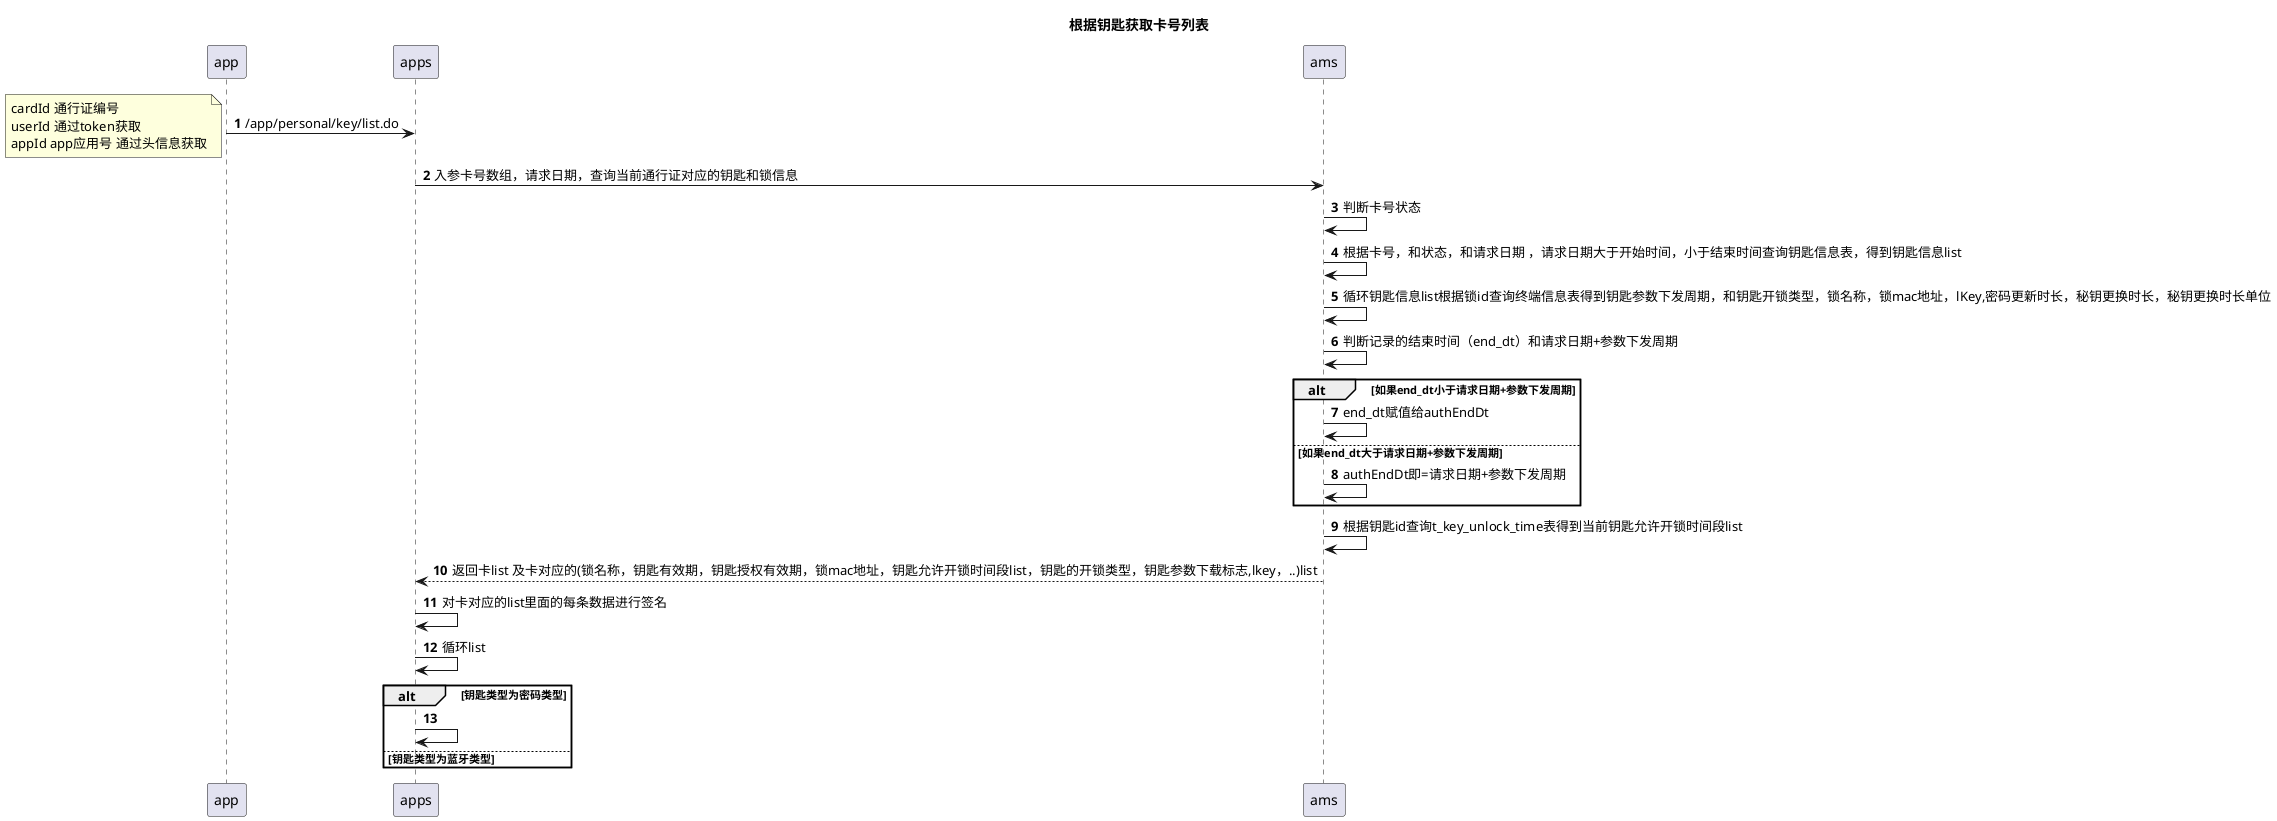 @startuml
title:根据钥匙获取卡号列表
autonumber
app->apps:/app/personal/key/list.do
note left:cardId 通行证编号\nuserId 通过token获取\nappId app应用号 通过头信息获取
apps->ams:入参卡号数组，请求日期，查询当前通行证对应的钥匙和锁信息
ams->ams:判断卡号状态
ams->ams:根据卡号，和状态，和请求日期 ，请求日期大于开始时间，小于结束时间查询钥匙信息表，得到钥匙信息list
ams->ams:循环钥匙信息list根据锁id查询终端信息表得到钥匙参数下发周期，和钥匙开锁类型，锁名称，锁mac地址，lKey,密码更新时长，秘钥更换时长，秘钥更换时长单位
ams->ams:判断记录的结束时间（end_dt）和请求日期+参数下发周期
alt 如果end_dt小于请求日期+参数下发周期
ams->ams:end_dt赋值给authEndDt
else 如果end_dt大于请求日期+参数下发周期
ams->ams:authEndDt即=请求日期+参数下发周期
end
ams->ams:根据钥匙id查询t_key_unlock_time表得到当前钥匙允许开锁时间段list
ams-->apps:返回卡list 及卡对应的(锁名称，钥匙有效期，钥匙授权有效期，锁mac地址，钥匙允许开锁时间段list，钥匙的开锁类型，钥匙参数下载标志,lkey，..)list

apps->apps: 对卡对应的list里面的每条数据进行签名
apps->apps: 循环list
alt 钥匙类型为密码类型
apps->apps:
else 钥匙类型为蓝牙类型
end

@enduml